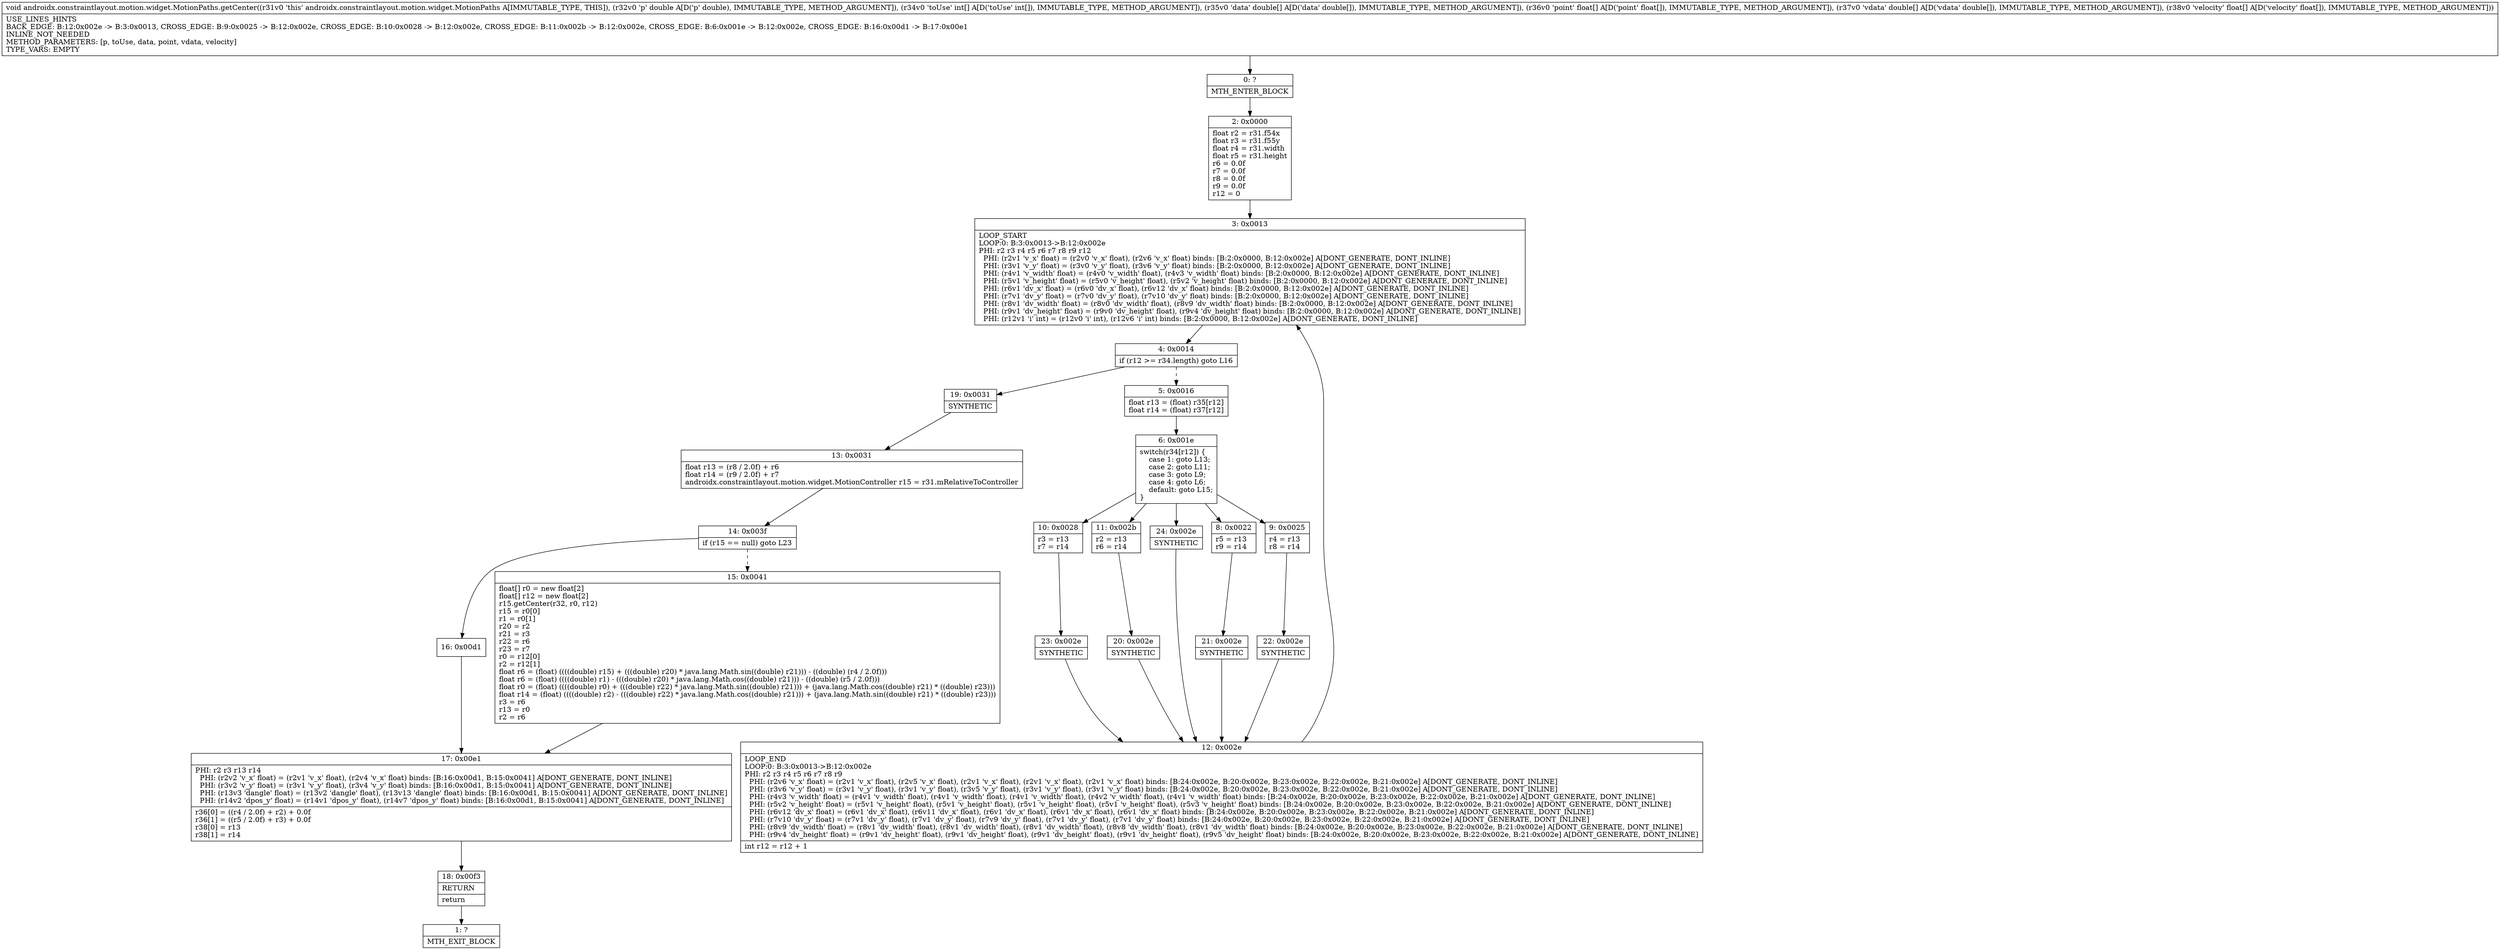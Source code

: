digraph "CFG forandroidx.constraintlayout.motion.widget.MotionPaths.getCenter(D[I[D[F[D[F)V" {
Node_0 [shape=record,label="{0\:\ ?|MTH_ENTER_BLOCK\l}"];
Node_2 [shape=record,label="{2\:\ 0x0000|float r2 = r31.f54x\lfloat r3 = r31.f55y\lfloat r4 = r31.width\lfloat r5 = r31.height\lr6 = 0.0f\lr7 = 0.0f\lr8 = 0.0f\lr9 = 0.0f\lr12 = 0\l}"];
Node_3 [shape=record,label="{3\:\ 0x0013|LOOP_START\lLOOP:0: B:3:0x0013\-\>B:12:0x002e\lPHI: r2 r3 r4 r5 r6 r7 r8 r9 r12 \l  PHI: (r2v1 'v_x' float) = (r2v0 'v_x' float), (r2v6 'v_x' float) binds: [B:2:0x0000, B:12:0x002e] A[DONT_GENERATE, DONT_INLINE]\l  PHI: (r3v1 'v_y' float) = (r3v0 'v_y' float), (r3v6 'v_y' float) binds: [B:2:0x0000, B:12:0x002e] A[DONT_GENERATE, DONT_INLINE]\l  PHI: (r4v1 'v_width' float) = (r4v0 'v_width' float), (r4v3 'v_width' float) binds: [B:2:0x0000, B:12:0x002e] A[DONT_GENERATE, DONT_INLINE]\l  PHI: (r5v1 'v_height' float) = (r5v0 'v_height' float), (r5v2 'v_height' float) binds: [B:2:0x0000, B:12:0x002e] A[DONT_GENERATE, DONT_INLINE]\l  PHI: (r6v1 'dv_x' float) = (r6v0 'dv_x' float), (r6v12 'dv_x' float) binds: [B:2:0x0000, B:12:0x002e] A[DONT_GENERATE, DONT_INLINE]\l  PHI: (r7v1 'dv_y' float) = (r7v0 'dv_y' float), (r7v10 'dv_y' float) binds: [B:2:0x0000, B:12:0x002e] A[DONT_GENERATE, DONT_INLINE]\l  PHI: (r8v1 'dv_width' float) = (r8v0 'dv_width' float), (r8v9 'dv_width' float) binds: [B:2:0x0000, B:12:0x002e] A[DONT_GENERATE, DONT_INLINE]\l  PHI: (r9v1 'dv_height' float) = (r9v0 'dv_height' float), (r9v4 'dv_height' float) binds: [B:2:0x0000, B:12:0x002e] A[DONT_GENERATE, DONT_INLINE]\l  PHI: (r12v1 'i' int) = (r12v0 'i' int), (r12v6 'i' int) binds: [B:2:0x0000, B:12:0x002e] A[DONT_GENERATE, DONT_INLINE]\l}"];
Node_4 [shape=record,label="{4\:\ 0x0014|if (r12 \>= r34.length) goto L16\l}"];
Node_5 [shape=record,label="{5\:\ 0x0016|float r13 = (float) r35[r12]\lfloat r14 = (float) r37[r12]\l}"];
Node_6 [shape=record,label="{6\:\ 0x001e|switch(r34[r12]) \{\l    case 1: goto L13;\l    case 2: goto L11;\l    case 3: goto L9;\l    case 4: goto L6;\l    default: goto L15;\l\}\l}"];
Node_8 [shape=record,label="{8\:\ 0x0022|r5 = r13\lr9 = r14\l}"];
Node_21 [shape=record,label="{21\:\ 0x002e|SYNTHETIC\l}"];
Node_12 [shape=record,label="{12\:\ 0x002e|LOOP_END\lLOOP:0: B:3:0x0013\-\>B:12:0x002e\lPHI: r2 r3 r4 r5 r6 r7 r8 r9 \l  PHI: (r2v6 'v_x' float) = (r2v1 'v_x' float), (r2v5 'v_x' float), (r2v1 'v_x' float), (r2v1 'v_x' float), (r2v1 'v_x' float) binds: [B:24:0x002e, B:20:0x002e, B:23:0x002e, B:22:0x002e, B:21:0x002e] A[DONT_GENERATE, DONT_INLINE]\l  PHI: (r3v6 'v_y' float) = (r3v1 'v_y' float), (r3v1 'v_y' float), (r3v5 'v_y' float), (r3v1 'v_y' float), (r3v1 'v_y' float) binds: [B:24:0x002e, B:20:0x002e, B:23:0x002e, B:22:0x002e, B:21:0x002e] A[DONT_GENERATE, DONT_INLINE]\l  PHI: (r4v3 'v_width' float) = (r4v1 'v_width' float), (r4v1 'v_width' float), (r4v1 'v_width' float), (r4v2 'v_width' float), (r4v1 'v_width' float) binds: [B:24:0x002e, B:20:0x002e, B:23:0x002e, B:22:0x002e, B:21:0x002e] A[DONT_GENERATE, DONT_INLINE]\l  PHI: (r5v2 'v_height' float) = (r5v1 'v_height' float), (r5v1 'v_height' float), (r5v1 'v_height' float), (r5v1 'v_height' float), (r5v3 'v_height' float) binds: [B:24:0x002e, B:20:0x002e, B:23:0x002e, B:22:0x002e, B:21:0x002e] A[DONT_GENERATE, DONT_INLINE]\l  PHI: (r6v12 'dv_x' float) = (r6v1 'dv_x' float), (r6v11 'dv_x' float), (r6v1 'dv_x' float), (r6v1 'dv_x' float), (r6v1 'dv_x' float) binds: [B:24:0x002e, B:20:0x002e, B:23:0x002e, B:22:0x002e, B:21:0x002e] A[DONT_GENERATE, DONT_INLINE]\l  PHI: (r7v10 'dv_y' float) = (r7v1 'dv_y' float), (r7v1 'dv_y' float), (r7v9 'dv_y' float), (r7v1 'dv_y' float), (r7v1 'dv_y' float) binds: [B:24:0x002e, B:20:0x002e, B:23:0x002e, B:22:0x002e, B:21:0x002e] A[DONT_GENERATE, DONT_INLINE]\l  PHI: (r8v9 'dv_width' float) = (r8v1 'dv_width' float), (r8v1 'dv_width' float), (r8v1 'dv_width' float), (r8v8 'dv_width' float), (r8v1 'dv_width' float) binds: [B:24:0x002e, B:20:0x002e, B:23:0x002e, B:22:0x002e, B:21:0x002e] A[DONT_GENERATE, DONT_INLINE]\l  PHI: (r9v4 'dv_height' float) = (r9v1 'dv_height' float), (r9v1 'dv_height' float), (r9v1 'dv_height' float), (r9v1 'dv_height' float), (r9v5 'dv_height' float) binds: [B:24:0x002e, B:20:0x002e, B:23:0x002e, B:22:0x002e, B:21:0x002e] A[DONT_GENERATE, DONT_INLINE]\l|int r12 = r12 + 1\l}"];
Node_9 [shape=record,label="{9\:\ 0x0025|r4 = r13\lr8 = r14\l}"];
Node_22 [shape=record,label="{22\:\ 0x002e|SYNTHETIC\l}"];
Node_10 [shape=record,label="{10\:\ 0x0028|r3 = r13\lr7 = r14\l}"];
Node_23 [shape=record,label="{23\:\ 0x002e|SYNTHETIC\l}"];
Node_11 [shape=record,label="{11\:\ 0x002b|r2 = r13\lr6 = r14\l}"];
Node_20 [shape=record,label="{20\:\ 0x002e|SYNTHETIC\l}"];
Node_24 [shape=record,label="{24\:\ 0x002e|SYNTHETIC\l}"];
Node_19 [shape=record,label="{19\:\ 0x0031|SYNTHETIC\l}"];
Node_13 [shape=record,label="{13\:\ 0x0031|float r13 = (r8 \/ 2.0f) + r6\lfloat r14 = (r9 \/ 2.0f) + r7\landroidx.constraintlayout.motion.widget.MotionController r15 = r31.mRelativeToController\l}"];
Node_14 [shape=record,label="{14\:\ 0x003f|if (r15 == null) goto L23\l}"];
Node_15 [shape=record,label="{15\:\ 0x0041|float[] r0 = new float[2]\lfloat[] r12 = new float[2]\lr15.getCenter(r32, r0, r12)\lr15 = r0[0]\lr1 = r0[1]\lr20 = r2\lr21 = r3\lr22 = r6\lr23 = r7\lr0 = r12[0]\lr2 = r12[1]\lfloat r6 = (float) ((((double) r15) + (((double) r20) * java.lang.Math.sin((double) r21))) \- ((double) (r4 \/ 2.0f)))\lfloat r6 = (float) ((((double) r1) \- (((double) r20) * java.lang.Math.cos((double) r21))) \- ((double) (r5 \/ 2.0f)))\lfloat r0 = (float) ((((double) r0) + (((double) r22) * java.lang.Math.sin((double) r21))) + (java.lang.Math.cos((double) r21) * ((double) r23)))\lfloat r14 = (float) ((((double) r2) \- (((double) r22) * java.lang.Math.cos((double) r21))) + (java.lang.Math.sin((double) r21) * ((double) r23)))\lr3 = r6\lr13 = r0\lr2 = r6\l}"];
Node_17 [shape=record,label="{17\:\ 0x00e1|PHI: r2 r3 r13 r14 \l  PHI: (r2v2 'v_x' float) = (r2v1 'v_x' float), (r2v4 'v_x' float) binds: [B:16:0x00d1, B:15:0x0041] A[DONT_GENERATE, DONT_INLINE]\l  PHI: (r3v2 'v_y' float) = (r3v1 'v_y' float), (r3v4 'v_y' float) binds: [B:16:0x00d1, B:15:0x0041] A[DONT_GENERATE, DONT_INLINE]\l  PHI: (r13v3 'dangle' float) = (r13v2 'dangle' float), (r13v13 'dangle' float) binds: [B:16:0x00d1, B:15:0x0041] A[DONT_GENERATE, DONT_INLINE]\l  PHI: (r14v2 'dpos_y' float) = (r14v1 'dpos_y' float), (r14v7 'dpos_y' float) binds: [B:16:0x00d1, B:15:0x0041] A[DONT_GENERATE, DONT_INLINE]\l|r36[0] = ((r4 \/ 2.0f) + r2) + 0.0f\lr36[1] = ((r5 \/ 2.0f) + r3) + 0.0f\lr38[0] = r13\lr38[1] = r14\l}"];
Node_18 [shape=record,label="{18\:\ 0x00f3|RETURN\l|return\l}"];
Node_1 [shape=record,label="{1\:\ ?|MTH_EXIT_BLOCK\l}"];
Node_16 [shape=record,label="{16\:\ 0x00d1}"];
MethodNode[shape=record,label="{void androidx.constraintlayout.motion.widget.MotionPaths.getCenter((r31v0 'this' androidx.constraintlayout.motion.widget.MotionPaths A[IMMUTABLE_TYPE, THIS]), (r32v0 'p' double A[D('p' double), IMMUTABLE_TYPE, METHOD_ARGUMENT]), (r34v0 'toUse' int[] A[D('toUse' int[]), IMMUTABLE_TYPE, METHOD_ARGUMENT]), (r35v0 'data' double[] A[D('data' double[]), IMMUTABLE_TYPE, METHOD_ARGUMENT]), (r36v0 'point' float[] A[D('point' float[]), IMMUTABLE_TYPE, METHOD_ARGUMENT]), (r37v0 'vdata' double[] A[D('vdata' double[]), IMMUTABLE_TYPE, METHOD_ARGUMENT]), (r38v0 'velocity' float[] A[D('velocity' float[]), IMMUTABLE_TYPE, METHOD_ARGUMENT]))  | USE_LINES_HINTS\lBACK_EDGE: B:12:0x002e \-\> B:3:0x0013, CROSS_EDGE: B:9:0x0025 \-\> B:12:0x002e, CROSS_EDGE: B:10:0x0028 \-\> B:12:0x002e, CROSS_EDGE: B:11:0x002b \-\> B:12:0x002e, CROSS_EDGE: B:6:0x001e \-\> B:12:0x002e, CROSS_EDGE: B:16:0x00d1 \-\> B:17:0x00e1\lINLINE_NOT_NEEDED\lMETHOD_PARAMETERS: [p, toUse, data, point, vdata, velocity]\lTYPE_VARS: EMPTY\l}"];
MethodNode -> Node_0;Node_0 -> Node_2;
Node_2 -> Node_3;
Node_3 -> Node_4;
Node_4 -> Node_5[style=dashed];
Node_4 -> Node_19;
Node_5 -> Node_6;
Node_6 -> Node_8;
Node_6 -> Node_9;
Node_6 -> Node_10;
Node_6 -> Node_11;
Node_6 -> Node_24;
Node_8 -> Node_21;
Node_21 -> Node_12;
Node_12 -> Node_3;
Node_9 -> Node_22;
Node_22 -> Node_12;
Node_10 -> Node_23;
Node_23 -> Node_12;
Node_11 -> Node_20;
Node_20 -> Node_12;
Node_24 -> Node_12;
Node_19 -> Node_13;
Node_13 -> Node_14;
Node_14 -> Node_15[style=dashed];
Node_14 -> Node_16;
Node_15 -> Node_17;
Node_17 -> Node_18;
Node_18 -> Node_1;
Node_16 -> Node_17;
}

